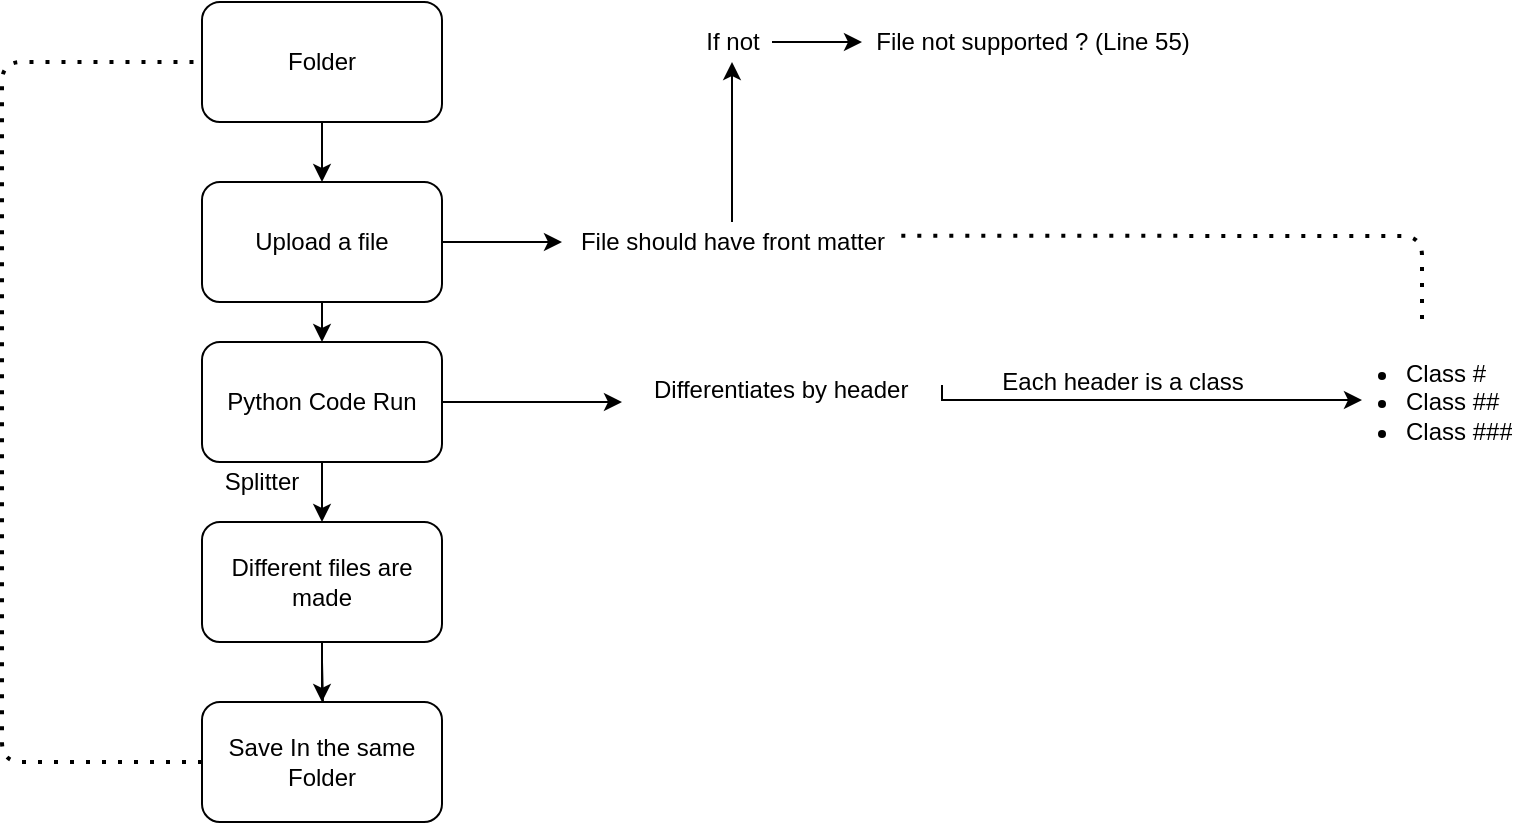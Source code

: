 <mxfile version="15.3.0" type="github">
  <diagram id="7vNEU9aveuRfCid7Xwvg" name="Page-1">
    <mxGraphModel dx="1422" dy="300" grid="1" gridSize="10" guides="1" tooltips="1" connect="1" arrows="1" fold="1" page="1" pageScale="1" pageWidth="827" pageHeight="1169" math="0" shadow="0">
      <root>
        <mxCell id="0" />
        <mxCell id="1" parent="0" />
        <mxCell id="tFzVOfC4kucT4hQ-CmsI-3" value="" style="edgeStyle=orthogonalEdgeStyle;rounded=0;orthogonalLoop=1;jettySize=auto;html=1;" edge="1" parent="1" source="tFzVOfC4kucT4hQ-CmsI-1" target="tFzVOfC4kucT4hQ-CmsI-2">
          <mxGeometry relative="1" as="geometry" />
        </mxCell>
        <mxCell id="tFzVOfC4kucT4hQ-CmsI-1" value="Folder" style="rounded=1;whiteSpace=wrap;html=1;" vertex="1" parent="1">
          <mxGeometry x="340" y="20" width="120" height="60" as="geometry" />
        </mxCell>
        <mxCell id="tFzVOfC4kucT4hQ-CmsI-5" value="" style="edgeStyle=orthogonalEdgeStyle;rounded=0;orthogonalLoop=1;jettySize=auto;html=1;exitX=0.5;exitY=1;exitDx=0;exitDy=0;entryX=0.5;entryY=0;entryDx=0;entryDy=0;" edge="1" parent="1" source="tFzVOfC4kucT4hQ-CmsI-4" target="tFzVOfC4kucT4hQ-CmsI-17">
          <mxGeometry relative="1" as="geometry" />
        </mxCell>
        <mxCell id="tFzVOfC4kucT4hQ-CmsI-18" style="edgeStyle=orthogonalEdgeStyle;rounded=0;orthogonalLoop=1;jettySize=auto;html=1;exitX=0.5;exitY=1;exitDx=0;exitDy=0;entryX=0.5;entryY=0;entryDx=0;entryDy=0;" edge="1" parent="1" source="tFzVOfC4kucT4hQ-CmsI-2" target="tFzVOfC4kucT4hQ-CmsI-4">
          <mxGeometry relative="1" as="geometry" />
        </mxCell>
        <mxCell id="tFzVOfC4kucT4hQ-CmsI-27" style="edgeStyle=orthogonalEdgeStyle;rounded=0;orthogonalLoop=1;jettySize=auto;html=1;exitX=1;exitY=0.5;exitDx=0;exitDy=0;" edge="1" parent="1" source="tFzVOfC4kucT4hQ-CmsI-2">
          <mxGeometry relative="1" as="geometry">
            <mxPoint x="520" y="140" as="targetPoint" />
          </mxGeometry>
        </mxCell>
        <mxCell id="tFzVOfC4kucT4hQ-CmsI-2" value="Upload a file" style="whiteSpace=wrap;html=1;rounded=1;" vertex="1" parent="1">
          <mxGeometry x="340" y="110" width="120" height="60" as="geometry" />
        </mxCell>
        <mxCell id="tFzVOfC4kucT4hQ-CmsI-7" value="" style="edgeStyle=orthogonalEdgeStyle;rounded=0;orthogonalLoop=1;jettySize=auto;html=1;" edge="1" parent="1" target="tFzVOfC4kucT4hQ-CmsI-6">
          <mxGeometry relative="1" as="geometry">
            <mxPoint x="400" y="350" as="sourcePoint" />
          </mxGeometry>
        </mxCell>
        <mxCell id="tFzVOfC4kucT4hQ-CmsI-11" style="edgeStyle=orthogonalEdgeStyle;rounded=0;orthogonalLoop=1;jettySize=auto;html=1;exitX=1;exitY=0.5;exitDx=0;exitDy=0;" edge="1" parent="1" source="tFzVOfC4kucT4hQ-CmsI-4">
          <mxGeometry relative="1" as="geometry">
            <mxPoint x="550" y="220" as="targetPoint" />
          </mxGeometry>
        </mxCell>
        <mxCell id="tFzVOfC4kucT4hQ-CmsI-4" value="Python Code Run" style="whiteSpace=wrap;html=1;rounded=1;" vertex="1" parent="1">
          <mxGeometry x="340" y="190" width="120" height="60" as="geometry" />
        </mxCell>
        <mxCell id="tFzVOfC4kucT4hQ-CmsI-6" value="Save In the same Folder" style="whiteSpace=wrap;html=1;rounded=1;" vertex="1" parent="1">
          <mxGeometry x="340" y="370" width="120" height="60" as="geometry" />
        </mxCell>
        <mxCell id="tFzVOfC4kucT4hQ-CmsI-10" value="" style="endArrow=none;dashed=1;html=1;dashPattern=1 3;strokeWidth=2;entryX=0;entryY=0.5;entryDx=0;entryDy=0;exitX=0;exitY=0.5;exitDx=0;exitDy=0;" edge="1" parent="1" source="tFzVOfC4kucT4hQ-CmsI-6" target="tFzVOfC4kucT4hQ-CmsI-1">
          <mxGeometry width="50" height="50" relative="1" as="geometry">
            <mxPoint x="320" y="190" as="sourcePoint" />
            <mxPoint x="370" y="140" as="targetPoint" />
            <Array as="points">
              <mxPoint x="240" y="400" />
              <mxPoint x="240" y="50" />
            </Array>
          </mxGeometry>
        </mxCell>
        <mxCell id="tFzVOfC4kucT4hQ-CmsI-16" value="Splitter" style="text;html=1;strokeColor=none;fillColor=none;align=center;verticalAlign=middle;whiteSpace=wrap;rounded=0;" vertex="1" parent="1">
          <mxGeometry x="350" y="250" width="40" height="20" as="geometry" />
        </mxCell>
        <mxCell id="tFzVOfC4kucT4hQ-CmsI-20" value="" style="edgeStyle=orthogonalEdgeStyle;rounded=0;orthogonalLoop=1;jettySize=auto;html=1;" edge="1" parent="1" source="tFzVOfC4kucT4hQ-CmsI-17" target="tFzVOfC4kucT4hQ-CmsI-6">
          <mxGeometry relative="1" as="geometry" />
        </mxCell>
        <mxCell id="tFzVOfC4kucT4hQ-CmsI-17" value="Different files are made" style="rounded=1;whiteSpace=wrap;html=1;" vertex="1" parent="1">
          <mxGeometry x="340" y="280" width="120" height="60" as="geometry" />
        </mxCell>
        <mxCell id="tFzVOfC4kucT4hQ-CmsI-24" style="edgeStyle=orthogonalEdgeStyle;rounded=0;orthogonalLoop=1;jettySize=auto;html=1;exitX=1;exitY=0.5;exitDx=0;exitDy=0;" edge="1" parent="1" source="tFzVOfC4kucT4hQ-CmsI-21">
          <mxGeometry relative="1" as="geometry">
            <mxPoint x="920" y="219" as="targetPoint" />
            <Array as="points">
              <mxPoint x="720" y="219" />
              <mxPoint x="720" y="219" />
            </Array>
          </mxGeometry>
        </mxCell>
        <mxCell id="tFzVOfC4kucT4hQ-CmsI-21" value="Differentiates by header&#xa;    &#xa;&#xa;" style="text;strokeColor=none;fillColor=none;align=left;verticalAlign=top;spacingLeft=4;spacingRight=4;overflow=hidden;rotatable=0;points=[[0,0.5],[1,0.5]];portConstraint=eastwest;" vertex="1" parent="1">
          <mxGeometry x="560" y="200" width="150" height="23" as="geometry" />
        </mxCell>
        <mxCell id="tFzVOfC4kucT4hQ-CmsI-25" value="Each header is a class" style="text;html=1;align=center;verticalAlign=middle;resizable=0;points=[];autosize=1;strokeColor=none;fillColor=none;" vertex="1" parent="1">
          <mxGeometry x="730" y="200" width="140" height="20" as="geometry" />
        </mxCell>
        <mxCell id="tFzVOfC4kucT4hQ-CmsI-26" value="&lt;ul&gt;&lt;li&gt;&lt;span&gt;Class #&lt;/span&gt;&lt;/li&gt;&lt;li&gt;&lt;span&gt;Class ##&lt;/span&gt;&lt;br&gt;&lt;/li&gt;&lt;li&gt;Class ###&lt;/li&gt;&lt;/ul&gt;" style="text;strokeColor=none;fillColor=none;html=1;whiteSpace=wrap;verticalAlign=middle;overflow=hidden;" vertex="1" parent="1">
          <mxGeometry x="900" y="180" width="100" height="80" as="geometry" />
        </mxCell>
        <mxCell id="tFzVOfC4kucT4hQ-CmsI-31" value="" style="edgeStyle=orthogonalEdgeStyle;rounded=0;orthogonalLoop=1;jettySize=auto;html=1;" edge="1" parent="1" source="tFzVOfC4kucT4hQ-CmsI-28" target="tFzVOfC4kucT4hQ-CmsI-30">
          <mxGeometry relative="1" as="geometry" />
        </mxCell>
        <mxCell id="tFzVOfC4kucT4hQ-CmsI-28" value="File should have front matter" style="text;html=1;align=center;verticalAlign=middle;resizable=0;points=[];autosize=1;strokeColor=none;fillColor=none;" vertex="1" parent="1">
          <mxGeometry x="520" y="130" width="170" height="20" as="geometry" />
        </mxCell>
        <mxCell id="tFzVOfC4kucT4hQ-CmsI-29" value="" style="endArrow=none;dashed=1;html=1;dashPattern=1 3;strokeWidth=2;exitX=0.998;exitY=0.343;exitDx=0;exitDy=0;exitPerimeter=0;entryX=0.5;entryY=0;entryDx=0;entryDy=0;" edge="1" parent="1" source="tFzVOfC4kucT4hQ-CmsI-28" target="tFzVOfC4kucT4hQ-CmsI-26">
          <mxGeometry width="50" height="50" relative="1" as="geometry">
            <mxPoint x="510" y="160" as="sourcePoint" />
            <mxPoint x="560" y="110" as="targetPoint" />
            <Array as="points">
              <mxPoint x="950" y="137" />
            </Array>
          </mxGeometry>
        </mxCell>
        <mxCell id="tFzVOfC4kucT4hQ-CmsI-33" value="" style="edgeStyle=orthogonalEdgeStyle;rounded=0;orthogonalLoop=1;jettySize=auto;html=1;" edge="1" parent="1" source="tFzVOfC4kucT4hQ-CmsI-30" target="tFzVOfC4kucT4hQ-CmsI-32">
          <mxGeometry relative="1" as="geometry" />
        </mxCell>
        <mxCell id="tFzVOfC4kucT4hQ-CmsI-30" value="If not" style="text;html=1;align=center;verticalAlign=middle;resizable=0;points=[];autosize=1;strokeColor=none;fillColor=none;" vertex="1" parent="1">
          <mxGeometry x="585" y="30" width="40" height="20" as="geometry" />
        </mxCell>
        <mxCell id="tFzVOfC4kucT4hQ-CmsI-32" value="File not supported ? (Line 55)" style="text;html=1;align=center;verticalAlign=middle;resizable=0;points=[];autosize=1;strokeColor=none;fillColor=none;" vertex="1" parent="1">
          <mxGeometry x="670" y="30" width="170" height="20" as="geometry" />
        </mxCell>
      </root>
    </mxGraphModel>
  </diagram>
</mxfile>
